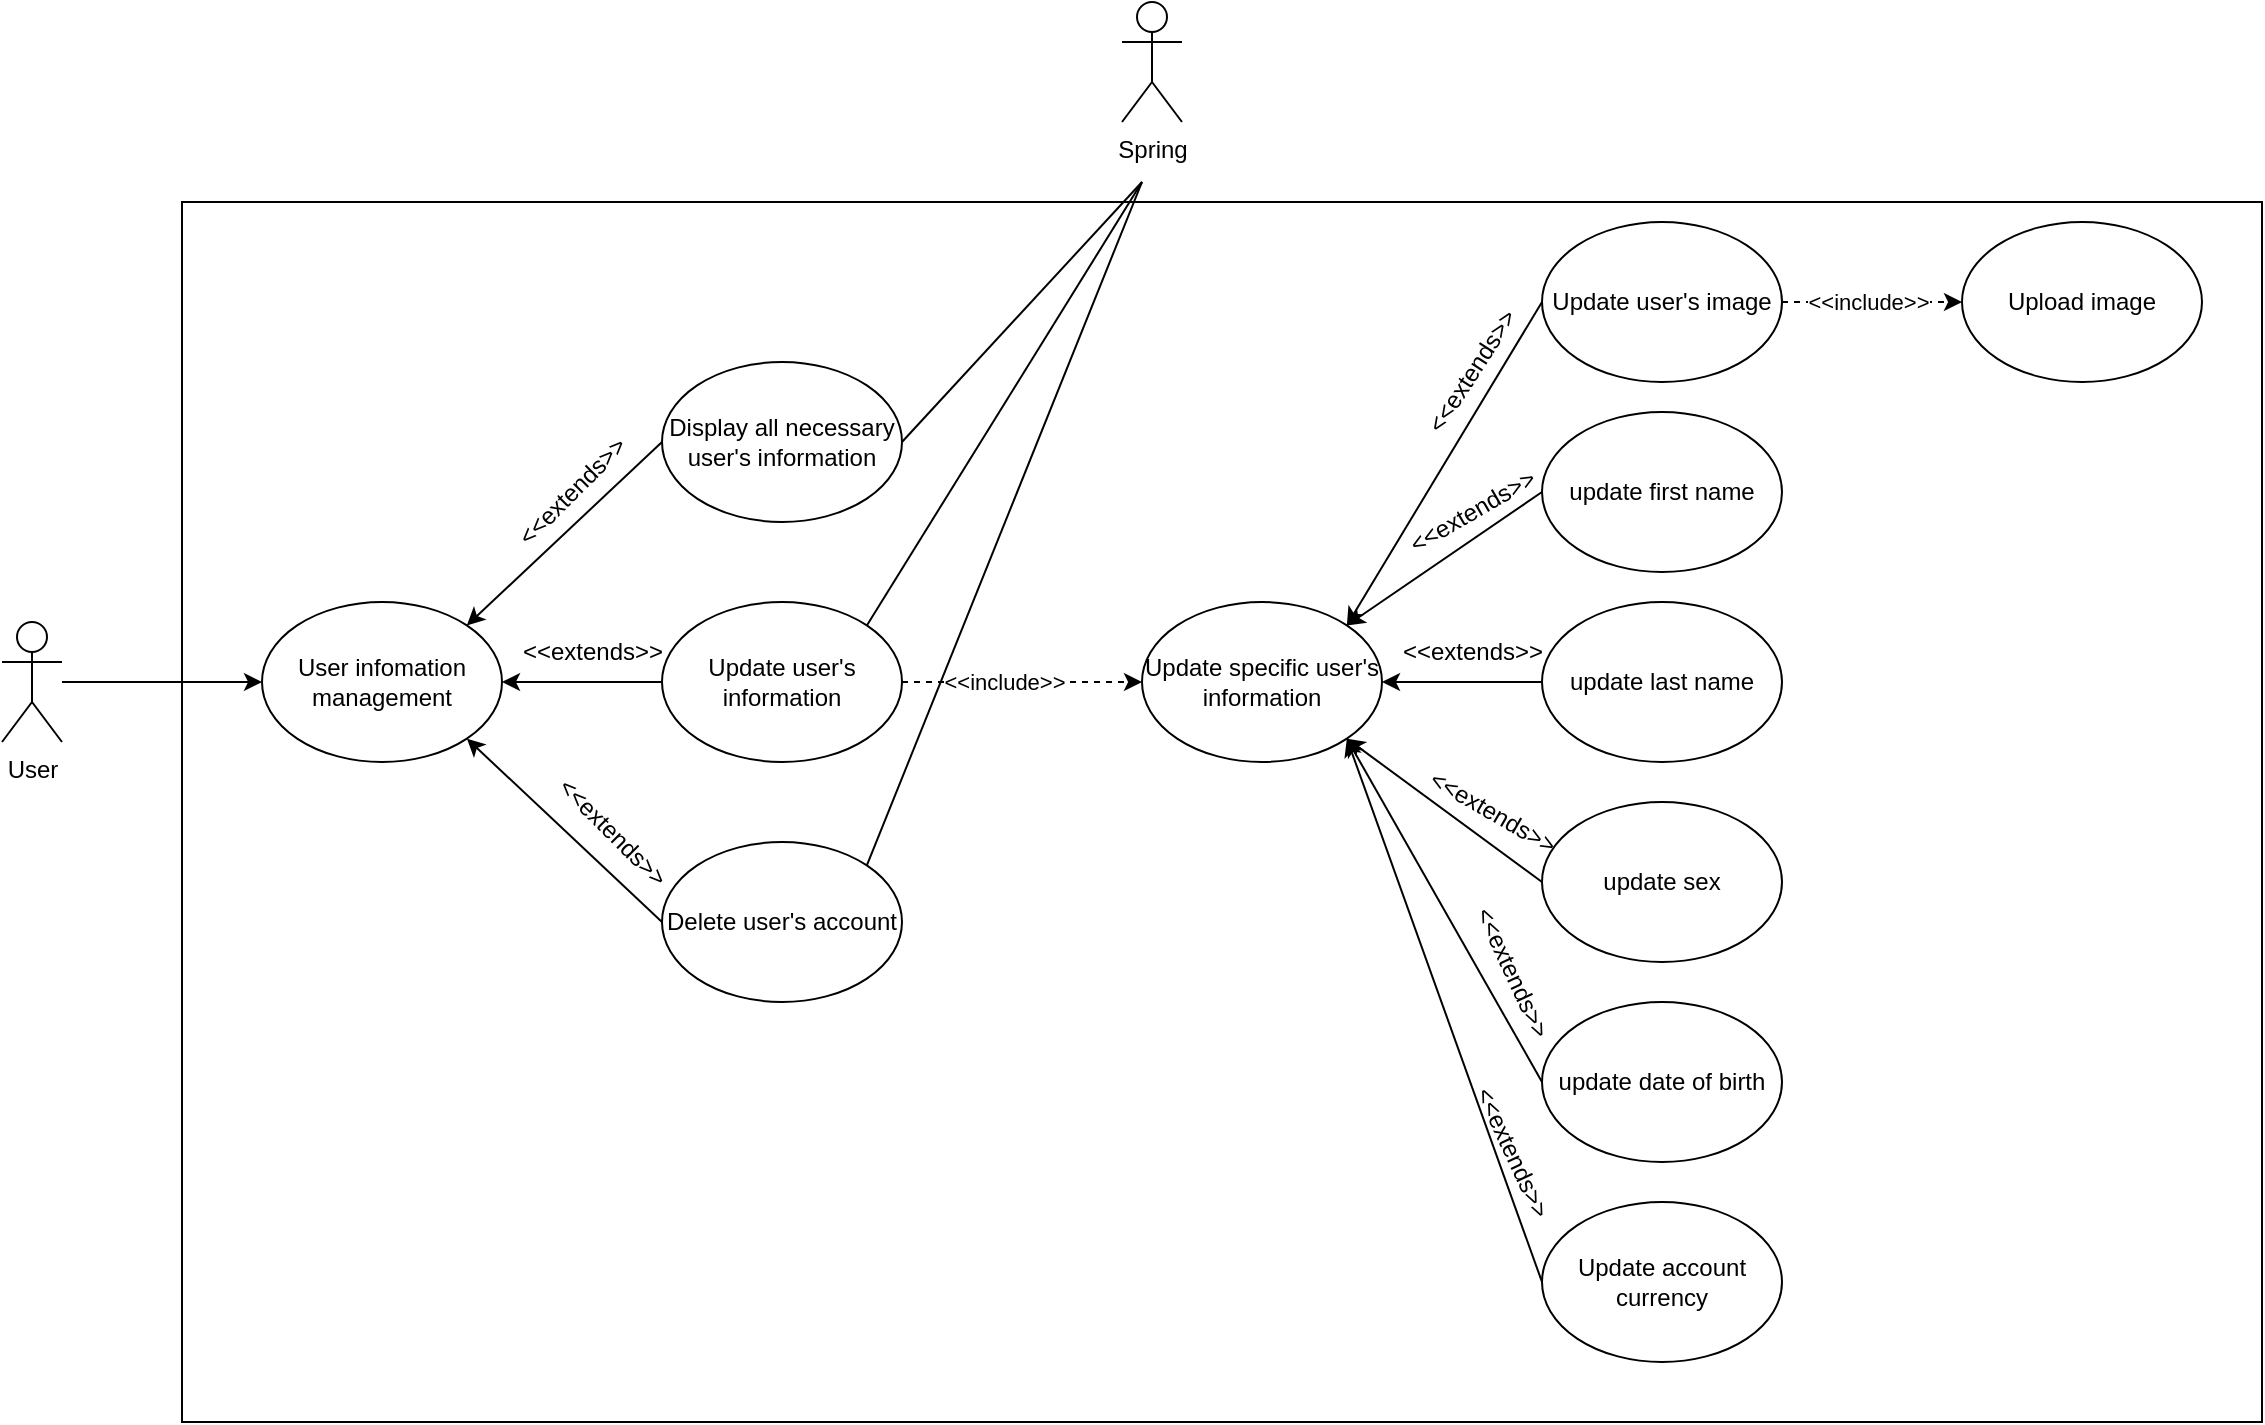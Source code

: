 <mxfile version="26.2.7">
  <diagram name="Page-1" id="LlNeEQPjT-SVKzVCSlX5">
    <mxGraphModel dx="1295" dy="1770" grid="1" gridSize="10" guides="1" tooltips="1" connect="1" arrows="1" fold="1" page="1" pageScale="1" pageWidth="850" pageHeight="1100" math="0" shadow="0">
      <root>
        <mxCell id="0" />
        <mxCell id="1" parent="0" />
        <mxCell id="S8qRpLv72PC4PfVzQ5F6-33" style="edgeStyle=orthogonalEdgeStyle;rounded=0;orthogonalLoop=1;jettySize=auto;html=1;entryX=0;entryY=0.5;entryDx=0;entryDy=0;" edge="1" parent="1" source="S8qRpLv72PC4PfVzQ5F6-1" target="S8qRpLv72PC4PfVzQ5F6-2">
          <mxGeometry relative="1" as="geometry" />
        </mxCell>
        <mxCell id="S8qRpLv72PC4PfVzQ5F6-1" value="User" style="shape=umlActor;verticalLabelPosition=bottom;verticalAlign=top;html=1;outlineConnect=0;" vertex="1" parent="1">
          <mxGeometry x="70" y="250" width="30" height="60" as="geometry" />
        </mxCell>
        <mxCell id="S8qRpLv72PC4PfVzQ5F6-2" value="User infomation management" style="ellipse;whiteSpace=wrap;html=1;" vertex="1" parent="1">
          <mxGeometry x="200" y="240" width="120" height="80" as="geometry" />
        </mxCell>
        <mxCell id="S8qRpLv72PC4PfVzQ5F6-3" value="Display all necessary user&#39;s information" style="ellipse;whiteSpace=wrap;html=1;" vertex="1" parent="1">
          <mxGeometry x="400" y="120" width="120" height="80" as="geometry" />
        </mxCell>
        <mxCell id="S8qRpLv72PC4PfVzQ5F6-4" value="" style="endArrow=classic;html=1;rounded=0;exitX=0;exitY=0.5;exitDx=0;exitDy=0;entryX=1;entryY=0;entryDx=0;entryDy=0;" edge="1" parent="1" source="S8qRpLv72PC4PfVzQ5F6-3" target="S8qRpLv72PC4PfVzQ5F6-2">
          <mxGeometry width="50" height="50" relative="1" as="geometry">
            <mxPoint x="400" y="370" as="sourcePoint" />
            <mxPoint x="450" y="320" as="targetPoint" />
          </mxGeometry>
        </mxCell>
        <mxCell id="S8qRpLv72PC4PfVzQ5F6-5" value="&amp;lt;&amp;lt;extends&amp;gt;&amp;gt;" style="text;html=1;align=center;verticalAlign=middle;resizable=0;points=[];autosize=1;strokeColor=none;fillColor=none;rotation=-45;" vertex="1" parent="1">
          <mxGeometry x="310" y="170" width="90" height="30" as="geometry" />
        </mxCell>
        <mxCell id="S8qRpLv72PC4PfVzQ5F6-10" style="edgeStyle=orthogonalEdgeStyle;rounded=0;orthogonalLoop=1;jettySize=auto;html=1;exitX=1;exitY=0.5;exitDx=0;exitDy=0;entryX=0;entryY=0.5;entryDx=0;entryDy=0;dashed=1;" edge="1" parent="1" source="S8qRpLv72PC4PfVzQ5F6-6" target="S8qRpLv72PC4PfVzQ5F6-9">
          <mxGeometry relative="1" as="geometry">
            <mxPoint x="670" y="360" as="targetPoint" />
          </mxGeometry>
        </mxCell>
        <mxCell id="S8qRpLv72PC4PfVzQ5F6-12" value="&amp;lt;&amp;lt;include&amp;gt;&amp;gt;" style="edgeLabel;html=1;align=center;verticalAlign=middle;resizable=0;points=[];" vertex="1" connectable="0" parent="S8qRpLv72PC4PfVzQ5F6-10">
          <mxGeometry x="0.073" relative="1" as="geometry">
            <mxPoint x="-14" as="offset" />
          </mxGeometry>
        </mxCell>
        <mxCell id="S8qRpLv72PC4PfVzQ5F6-6" value="Update user&#39;s information" style="ellipse;whiteSpace=wrap;html=1;" vertex="1" parent="1">
          <mxGeometry x="400" y="240" width="120" height="80" as="geometry" />
        </mxCell>
        <mxCell id="S8qRpLv72PC4PfVzQ5F6-7" value="" style="endArrow=classic;html=1;rounded=0;exitX=0;exitY=0.5;exitDx=0;exitDy=0;entryX=1;entryY=0.5;entryDx=0;entryDy=0;" edge="1" parent="1" source="S8qRpLv72PC4PfVzQ5F6-6" target="S8qRpLv72PC4PfVzQ5F6-2">
          <mxGeometry width="50" height="50" relative="1" as="geometry">
            <mxPoint x="400" y="370" as="sourcePoint" />
            <mxPoint x="450" y="320" as="targetPoint" />
          </mxGeometry>
        </mxCell>
        <mxCell id="S8qRpLv72PC4PfVzQ5F6-8" value="&amp;lt;&amp;lt;extends&amp;gt;&amp;gt;" style="text;html=1;align=center;verticalAlign=middle;resizable=0;points=[];autosize=1;strokeColor=none;fillColor=none;rotation=0;" vertex="1" parent="1">
          <mxGeometry x="320" y="250" width="90" height="30" as="geometry" />
        </mxCell>
        <mxCell id="S8qRpLv72PC4PfVzQ5F6-9" value="Update specific user&#39;s information" style="ellipse;whiteSpace=wrap;html=1;" vertex="1" parent="1">
          <mxGeometry x="640" y="240" width="120" height="80" as="geometry" />
        </mxCell>
        <mxCell id="S8qRpLv72PC4PfVzQ5F6-13" value="update first name" style="ellipse;whiteSpace=wrap;html=1;" vertex="1" parent="1">
          <mxGeometry x="840" y="145" width="120" height="80" as="geometry" />
        </mxCell>
        <mxCell id="S8qRpLv72PC4PfVzQ5F6-18" style="edgeStyle=orthogonalEdgeStyle;rounded=0;orthogonalLoop=1;jettySize=auto;html=1;entryX=1;entryY=0.5;entryDx=0;entryDy=0;" edge="1" parent="1" source="S8qRpLv72PC4PfVzQ5F6-14" target="S8qRpLv72PC4PfVzQ5F6-9">
          <mxGeometry relative="1" as="geometry" />
        </mxCell>
        <mxCell id="S8qRpLv72PC4PfVzQ5F6-14" value="update last name" style="ellipse;whiteSpace=wrap;html=1;" vertex="1" parent="1">
          <mxGeometry x="840" y="240" width="120" height="80" as="geometry" />
        </mxCell>
        <mxCell id="S8qRpLv72PC4PfVzQ5F6-15" value="update sex" style="ellipse;whiteSpace=wrap;html=1;" vertex="1" parent="1">
          <mxGeometry x="840" y="340" width="120" height="80" as="geometry" />
        </mxCell>
        <mxCell id="S8qRpLv72PC4PfVzQ5F6-16" value="update date of birth" style="ellipse;whiteSpace=wrap;html=1;" vertex="1" parent="1">
          <mxGeometry x="840" y="440" width="120" height="80" as="geometry" />
        </mxCell>
        <mxCell id="S8qRpLv72PC4PfVzQ5F6-19" value="" style="endArrow=classic;html=1;rounded=0;exitX=0;exitY=0.5;exitDx=0;exitDy=0;entryX=1;entryY=0;entryDx=0;entryDy=0;" edge="1" parent="1" source="S8qRpLv72PC4PfVzQ5F6-13" target="S8qRpLv72PC4PfVzQ5F6-9">
          <mxGeometry width="50" height="50" relative="1" as="geometry">
            <mxPoint x="580" y="430" as="sourcePoint" />
            <mxPoint x="630" y="380" as="targetPoint" />
          </mxGeometry>
        </mxCell>
        <mxCell id="S8qRpLv72PC4PfVzQ5F6-20" value="" style="endArrow=classic;html=1;rounded=0;exitX=0;exitY=0.5;exitDx=0;exitDy=0;entryX=1;entryY=1;entryDx=0;entryDy=0;" edge="1" parent="1" source="S8qRpLv72PC4PfVzQ5F6-15" target="S8qRpLv72PC4PfVzQ5F6-9">
          <mxGeometry width="50" height="50" relative="1" as="geometry">
            <mxPoint x="580" y="430" as="sourcePoint" />
            <mxPoint x="630" y="380" as="targetPoint" />
          </mxGeometry>
        </mxCell>
        <mxCell id="S8qRpLv72PC4PfVzQ5F6-21" value="" style="endArrow=classic;html=1;rounded=0;exitX=0;exitY=0.5;exitDx=0;exitDy=0;entryX=1;entryY=1;entryDx=0;entryDy=0;" edge="1" parent="1" source="S8qRpLv72PC4PfVzQ5F6-16" target="S8qRpLv72PC4PfVzQ5F6-9">
          <mxGeometry width="50" height="50" relative="1" as="geometry">
            <mxPoint x="580" y="430" as="sourcePoint" />
            <mxPoint x="630" y="380" as="targetPoint" />
          </mxGeometry>
        </mxCell>
        <mxCell id="S8qRpLv72PC4PfVzQ5F6-22" value="Update account currency" style="ellipse;whiteSpace=wrap;html=1;" vertex="1" parent="1">
          <mxGeometry x="840" y="540" width="120" height="80" as="geometry" />
        </mxCell>
        <mxCell id="S8qRpLv72PC4PfVzQ5F6-23" value="" style="endArrow=classic;html=1;rounded=0;exitX=0;exitY=0.5;exitDx=0;exitDy=0;entryX=1;entryY=1;entryDx=0;entryDy=0;" edge="1" parent="1" source="S8qRpLv72PC4PfVzQ5F6-22" target="S8qRpLv72PC4PfVzQ5F6-9">
          <mxGeometry width="50" height="50" relative="1" as="geometry">
            <mxPoint x="580" y="580" as="sourcePoint" />
            <mxPoint x="630" y="530" as="targetPoint" />
          </mxGeometry>
        </mxCell>
        <mxCell id="S8qRpLv72PC4PfVzQ5F6-24" value="Delete user&#39;s account" style="ellipse;whiteSpace=wrap;html=1;" vertex="1" parent="1">
          <mxGeometry x="400" y="360" width="120" height="80" as="geometry" />
        </mxCell>
        <mxCell id="S8qRpLv72PC4PfVzQ5F6-26" value="" style="endArrow=classic;html=1;rounded=0;exitX=0;exitY=0.5;exitDx=0;exitDy=0;entryX=1;entryY=1;entryDx=0;entryDy=0;" edge="1" parent="1" source="S8qRpLv72PC4PfVzQ5F6-24" target="S8qRpLv72PC4PfVzQ5F6-2">
          <mxGeometry width="50" height="50" relative="1" as="geometry">
            <mxPoint x="490" y="370" as="sourcePoint" />
            <mxPoint x="540" y="320" as="targetPoint" />
          </mxGeometry>
        </mxCell>
        <mxCell id="S8qRpLv72PC4PfVzQ5F6-27" value="&amp;lt;&amp;lt;extends&amp;gt;&amp;gt;" style="text;html=1;align=center;verticalAlign=middle;resizable=0;points=[];autosize=1;strokeColor=none;fillColor=none;rotation=45;" vertex="1" parent="1">
          <mxGeometry x="330" y="340" width="90" height="30" as="geometry" />
        </mxCell>
        <mxCell id="S8qRpLv72PC4PfVzQ5F6-28" value="&amp;lt;&amp;lt;extends&amp;gt;&amp;gt;" style="text;html=1;align=center;verticalAlign=middle;resizable=0;points=[];autosize=1;strokeColor=none;fillColor=none;rotation=-30;" vertex="1" parent="1">
          <mxGeometry x="760" y="180" width="90" height="30" as="geometry" />
        </mxCell>
        <mxCell id="S8qRpLv72PC4PfVzQ5F6-29" value="&amp;lt;&amp;lt;extends&amp;gt;&amp;gt;" style="text;html=1;align=center;verticalAlign=middle;resizable=0;points=[];autosize=1;strokeColor=none;fillColor=none;rotation=0;" vertex="1" parent="1">
          <mxGeometry x="760" y="250" width="90" height="30" as="geometry" />
        </mxCell>
        <mxCell id="S8qRpLv72PC4PfVzQ5F6-30" value="&amp;lt;&amp;lt;extends&amp;gt;&amp;gt;" style="text;html=1;align=center;verticalAlign=middle;resizable=0;points=[];autosize=1;strokeColor=none;fillColor=none;rotation=30;" vertex="1" parent="1">
          <mxGeometry x="770" y="330" width="90" height="30" as="geometry" />
        </mxCell>
        <mxCell id="S8qRpLv72PC4PfVzQ5F6-31" value="&amp;lt;&amp;lt;extends&amp;gt;&amp;gt;" style="text;html=1;align=center;verticalAlign=middle;resizable=0;points=[];autosize=1;strokeColor=none;fillColor=none;rotation=65;" vertex="1" parent="1">
          <mxGeometry x="780" y="410" width="90" height="30" as="geometry" />
        </mxCell>
        <mxCell id="S8qRpLv72PC4PfVzQ5F6-32" value="&amp;lt;&amp;lt;extends&amp;gt;&amp;gt;" style="text;html=1;align=center;verticalAlign=middle;resizable=0;points=[];autosize=1;strokeColor=none;fillColor=none;rotation=65;" vertex="1" parent="1">
          <mxGeometry x="780" y="500" width="90" height="30" as="geometry" />
        </mxCell>
        <mxCell id="S8qRpLv72PC4PfVzQ5F6-34" value="Spring" style="shape=umlActor;verticalLabelPosition=bottom;verticalAlign=top;html=1;outlineConnect=0;" vertex="1" parent="1">
          <mxGeometry x="630" y="-60" width="30" height="60" as="geometry" />
        </mxCell>
        <mxCell id="S8qRpLv72PC4PfVzQ5F6-35" value="" style="endArrow=none;html=1;rounded=0;exitX=1;exitY=0.5;exitDx=0;exitDy=0;" edge="1" parent="1" source="S8qRpLv72PC4PfVzQ5F6-3">
          <mxGeometry width="50" height="50" relative="1" as="geometry">
            <mxPoint x="510" y="220" as="sourcePoint" />
            <mxPoint x="640" y="30" as="targetPoint" />
          </mxGeometry>
        </mxCell>
        <mxCell id="S8qRpLv72PC4PfVzQ5F6-36" value="" style="endArrow=none;html=1;rounded=0;exitX=1;exitY=0;exitDx=0;exitDy=0;" edge="1" parent="1" source="S8qRpLv72PC4PfVzQ5F6-6">
          <mxGeometry width="50" height="50" relative="1" as="geometry">
            <mxPoint x="530" y="170" as="sourcePoint" />
            <mxPoint x="640" y="30" as="targetPoint" />
          </mxGeometry>
        </mxCell>
        <mxCell id="S8qRpLv72PC4PfVzQ5F6-37" value="" style="endArrow=none;html=1;rounded=0;exitX=1;exitY=0;exitDx=0;exitDy=0;" edge="1" parent="1" source="S8qRpLv72PC4PfVzQ5F6-24">
          <mxGeometry width="50" height="50" relative="1" as="geometry">
            <mxPoint x="540" y="180" as="sourcePoint" />
            <mxPoint x="640" y="30" as="targetPoint" />
          </mxGeometry>
        </mxCell>
        <mxCell id="S8qRpLv72PC4PfVzQ5F6-44" style="edgeStyle=orthogonalEdgeStyle;rounded=0;orthogonalLoop=1;jettySize=auto;html=1;exitX=1;exitY=0.5;exitDx=0;exitDy=0;entryX=0;entryY=0.5;entryDx=0;entryDy=0;dashed=1;" edge="1" parent="1" source="S8qRpLv72PC4PfVzQ5F6-38" target="S8qRpLv72PC4PfVzQ5F6-43">
          <mxGeometry relative="1" as="geometry" />
        </mxCell>
        <mxCell id="S8qRpLv72PC4PfVzQ5F6-45" value="&amp;lt;&amp;lt;include&amp;gt;&amp;gt;" style="edgeLabel;html=1;align=center;verticalAlign=middle;resizable=0;points=[];" vertex="1" connectable="0" parent="S8qRpLv72PC4PfVzQ5F6-44">
          <mxGeometry x="-0.056" relative="1" as="geometry">
            <mxPoint as="offset" />
          </mxGeometry>
        </mxCell>
        <mxCell id="S8qRpLv72PC4PfVzQ5F6-38" value="Update user&#39;s image" style="ellipse;whiteSpace=wrap;html=1;" vertex="1" parent="1">
          <mxGeometry x="840" y="50" width="120" height="80" as="geometry" />
        </mxCell>
        <mxCell id="S8qRpLv72PC4PfVzQ5F6-39" value="" style="endArrow=classic;html=1;rounded=0;exitX=0;exitY=0.5;exitDx=0;exitDy=0;entryX=1;entryY=0;entryDx=0;entryDy=0;" edge="1" parent="1" source="S8qRpLv72PC4PfVzQ5F6-38" target="S8qRpLv72PC4PfVzQ5F6-9">
          <mxGeometry width="50" height="50" relative="1" as="geometry">
            <mxPoint x="470" y="330" as="sourcePoint" />
            <mxPoint x="520" y="280" as="targetPoint" />
          </mxGeometry>
        </mxCell>
        <mxCell id="S8qRpLv72PC4PfVzQ5F6-42" value="&amp;lt;&amp;lt;extends&amp;gt;&amp;gt;" style="text;html=1;align=center;verticalAlign=middle;resizable=0;points=[];autosize=1;strokeColor=none;fillColor=none;rotation=-57;" vertex="1" parent="1">
          <mxGeometry x="760" y="110" width="90" height="30" as="geometry" />
        </mxCell>
        <mxCell id="S8qRpLv72PC4PfVzQ5F6-43" value="Upload image" style="ellipse;whiteSpace=wrap;html=1;" vertex="1" parent="1">
          <mxGeometry x="1050" y="50" width="120" height="80" as="geometry" />
        </mxCell>
        <mxCell id="S8qRpLv72PC4PfVzQ5F6-46" value="" style="rounded=0;whiteSpace=wrap;html=1;fillColor=none;" vertex="1" parent="1">
          <mxGeometry x="160" y="40" width="1040" height="610" as="geometry" />
        </mxCell>
      </root>
    </mxGraphModel>
  </diagram>
</mxfile>
